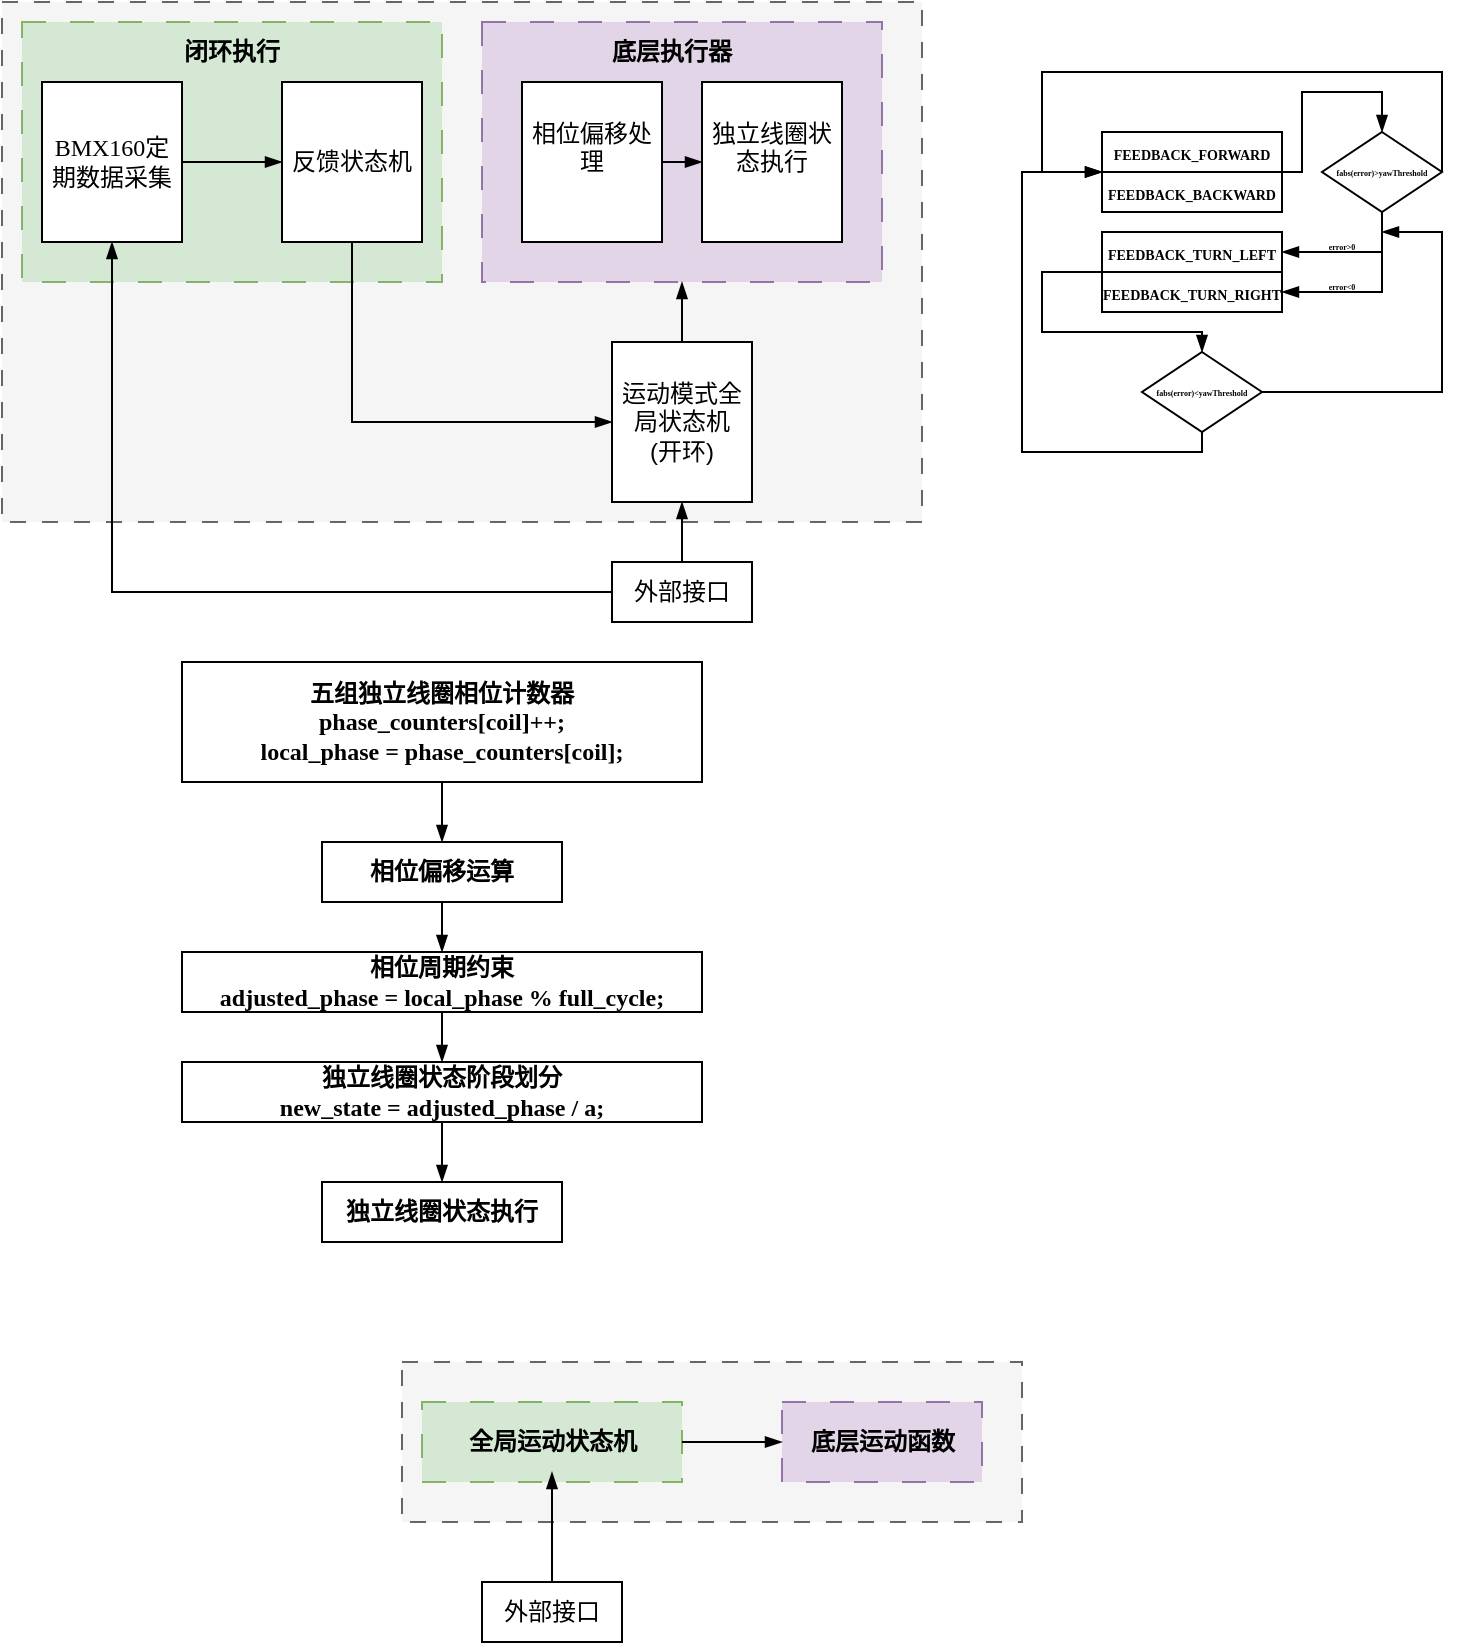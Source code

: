 <mxfile version="28.2.1">
  <diagram name="第 1 页" id="2sRzy5rBmnBKjg-dtoLG">
    <mxGraphModel dx="966" dy="563" grid="1" gridSize="10" guides="1" tooltips="1" connect="1" arrows="1" fold="1" page="1" pageScale="1" pageWidth="827" pageHeight="1169" math="0" shadow="0">
      <root>
        <mxCell id="0" />
        <mxCell id="1" parent="0" />
        <mxCell id="vBWDWhTqrg1nWm1vIP58-36" value="" style="rounded=0;whiteSpace=wrap;html=1;dashed=1;dashPattern=8 8;fillColor=#f5f5f5;fontColor=#333333;strokeColor=#666666;" vertex="1" parent="1">
          <mxGeometry x="20" y="80" width="460" height="260" as="geometry" />
        </mxCell>
        <mxCell id="vBWDWhTqrg1nWm1vIP58-33" value="" style="rounded=0;whiteSpace=wrap;html=1;dashed=1;dashPattern=12 12;fillColor=#e1d5e7;strokeColor=#9673a6;" vertex="1" parent="1">
          <mxGeometry x="260" y="90" width="200" height="130" as="geometry" />
        </mxCell>
        <mxCell id="vBWDWhTqrg1nWm1vIP58-18" value="&lt;font face=&quot;Times New Roman&quot; style=&quot;font-size: 4px;&quot;&gt;&lt;b style=&quot;&quot;&gt;error&amp;gt;0&lt;/b&gt;&lt;/font&gt;" style="text;html=1;align=center;verticalAlign=middle;whiteSpace=wrap;rounded=0;" vertex="1" parent="1">
          <mxGeometry x="660" y="185" width="60" height="30" as="geometry" />
        </mxCell>
        <mxCell id="vBWDWhTqrg1nWm1vIP58-20" value="&lt;font face=&quot;Times New Roman&quot; style=&quot;font-size: 4px;&quot;&gt;&lt;b&gt;error&amp;lt;0&lt;/b&gt;&lt;/font&gt;" style="text;html=1;align=center;verticalAlign=middle;whiteSpace=wrap;rounded=0;" vertex="1" parent="1">
          <mxGeometry x="660" y="205" width="60" height="30" as="geometry" />
        </mxCell>
        <mxCell id="vBWDWhTqrg1nWm1vIP58-4" value="&lt;font face=&quot;Times New Roman&quot; style=&quot;font-size: 7px;&quot;&gt;&lt;b style=&quot;&quot;&gt;FEEDBACK_FORWARD&lt;/b&gt;&lt;/font&gt;" style="rounded=0;whiteSpace=wrap;html=1;" vertex="1" parent="1">
          <mxGeometry x="570" y="145" width="90" height="20" as="geometry" />
        </mxCell>
        <mxCell id="vBWDWhTqrg1nWm1vIP58-5" value="&lt;font face=&quot;Times New Roman&quot; style=&quot;font-size: 7px;&quot;&gt;&lt;b style=&quot;&quot;&gt;FEEDBACK_BACKWARD&lt;/b&gt;&lt;/font&gt;" style="rounded=0;whiteSpace=wrap;html=1;" vertex="1" parent="1">
          <mxGeometry x="570" y="165" width="90" height="20" as="geometry" />
        </mxCell>
        <mxCell id="vBWDWhTqrg1nWm1vIP58-6" value="&lt;font face=&quot;Times New Roman&quot; style=&quot;font-size: 7px;&quot;&gt;&lt;b style=&quot;&quot;&gt;FEEDBACK_TURN_LEFT&lt;/b&gt;&lt;/font&gt;" style="rounded=0;whiteSpace=wrap;html=1;" vertex="1" parent="1">
          <mxGeometry x="570" y="195" width="90" height="20" as="geometry" />
        </mxCell>
        <mxCell id="vBWDWhTqrg1nWm1vIP58-8" value="&lt;font face=&quot;Times New Roman&quot; style=&quot;font-size: 7px;&quot;&gt;&lt;b style=&quot;&quot;&gt;FEEDBACK_TURN_RIGHT&lt;/b&gt;&lt;/font&gt;" style="rounded=0;whiteSpace=wrap;html=1;" vertex="1" parent="1">
          <mxGeometry x="570" y="215" width="90" height="20" as="geometry" />
        </mxCell>
        <mxCell id="vBWDWhTqrg1nWm1vIP58-12" value="&lt;font style=&quot;font-size: 4px;&quot; face=&quot;Times New Roman&quot;&gt;&lt;b style=&quot;line-height: 470%;&quot;&gt;fabs(error)&amp;gt;yawThreshold&lt;/b&gt;&lt;/font&gt;" style="rhombus;whiteSpace=wrap;html=1;align=center;" vertex="1" parent="1">
          <mxGeometry x="680" y="145" width="60" height="40" as="geometry" />
        </mxCell>
        <mxCell id="vBWDWhTqrg1nWm1vIP58-13" value="" style="endArrow=blockThin;html=1;rounded=0;exitX=0.5;exitY=1;exitDx=0;exitDy=0;endFill=1;entryX=1;entryY=0.5;entryDx=0;entryDy=0;" edge="1" parent="1" source="vBWDWhTqrg1nWm1vIP58-12" target="vBWDWhTqrg1nWm1vIP58-6">
          <mxGeometry width="50" height="50" relative="1" as="geometry">
            <mxPoint x="730" y="245" as="sourcePoint" />
            <mxPoint x="710" y="205" as="targetPoint" />
            <Array as="points">
              <mxPoint x="710" y="205" />
            </Array>
          </mxGeometry>
        </mxCell>
        <mxCell id="vBWDWhTqrg1nWm1vIP58-14" value="" style="endArrow=blockThin;html=1;rounded=0;endFill=1;entryX=1;entryY=0.5;entryDx=0;entryDy=0;" edge="1" parent="1" target="vBWDWhTqrg1nWm1vIP58-8">
          <mxGeometry width="50" height="50" relative="1" as="geometry">
            <mxPoint x="710" y="205" as="sourcePoint" />
            <mxPoint x="740" y="265" as="targetPoint" />
            <Array as="points">
              <mxPoint x="710" y="225" />
            </Array>
          </mxGeometry>
        </mxCell>
        <mxCell id="vBWDWhTqrg1nWm1vIP58-16" value="" style="endArrow=blockThin;html=1;rounded=0;endFill=1;exitX=1;exitY=0;exitDx=0;exitDy=0;entryX=0.5;entryY=0;entryDx=0;entryDy=0;" edge="1" parent="1" source="vBWDWhTqrg1nWm1vIP58-5" target="vBWDWhTqrg1nWm1vIP58-12">
          <mxGeometry width="50" height="50" relative="1" as="geometry">
            <mxPoint x="680" y="145" as="sourcePoint" />
            <mxPoint x="730" y="95" as="targetPoint" />
            <Array as="points">
              <mxPoint x="670" y="165" />
              <mxPoint x="670" y="145" />
              <mxPoint x="670" y="125" />
              <mxPoint x="710" y="125" />
            </Array>
          </mxGeometry>
        </mxCell>
        <mxCell id="vBWDWhTqrg1nWm1vIP58-17" value="" style="endArrow=blockThin;html=1;rounded=0;exitX=1;exitY=0.5;exitDx=0;exitDy=0;endFill=1;entryX=0;entryY=1;entryDx=0;entryDy=0;" edge="1" parent="1" source="vBWDWhTqrg1nWm1vIP58-12" target="vBWDWhTqrg1nWm1vIP58-4">
          <mxGeometry width="50" height="50" relative="1" as="geometry">
            <mxPoint x="730" y="265" as="sourcePoint" />
            <mxPoint x="746.72" y="105" as="targetPoint" />
            <Array as="points">
              <mxPoint x="740" y="115" />
              <mxPoint x="640" y="115" />
              <mxPoint x="540" y="115" />
              <mxPoint x="540" y="165" />
            </Array>
          </mxGeometry>
        </mxCell>
        <mxCell id="vBWDWhTqrg1nWm1vIP58-21" value="&lt;font style=&quot;font-size: 4px;&quot; face=&quot;Times New Roman&quot;&gt;&lt;b style=&quot;line-height: 470%;&quot;&gt;fabs(error)&amp;lt;yawThreshold&lt;/b&gt;&lt;/font&gt;" style="rhombus;whiteSpace=wrap;html=1;align=center;" vertex="1" parent="1">
          <mxGeometry x="590" y="255" width="60" height="40" as="geometry" />
        </mxCell>
        <mxCell id="vBWDWhTqrg1nWm1vIP58-23" value="" style="endArrow=blockThin;html=1;rounded=0;endFill=1;entryX=0.5;entryY=0;entryDx=0;entryDy=0;exitX=0;exitY=0;exitDx=0;exitDy=0;" edge="1" parent="1" source="vBWDWhTqrg1nWm1vIP58-8" target="vBWDWhTqrg1nWm1vIP58-21">
          <mxGeometry width="50" height="50" relative="1" as="geometry">
            <mxPoint x="540" y="245" as="sourcePoint" />
            <mxPoint x="560" y="235" as="targetPoint" />
            <Array as="points">
              <mxPoint x="540" y="215" />
              <mxPoint x="540" y="245" />
              <mxPoint x="620" y="245" />
            </Array>
          </mxGeometry>
        </mxCell>
        <mxCell id="vBWDWhTqrg1nWm1vIP58-24" value="" style="endArrow=blockThin;html=1;rounded=0;endFill=1;exitX=0.5;exitY=1;exitDx=0;exitDy=0;" edge="1" parent="1" source="vBWDWhTqrg1nWm1vIP58-21">
          <mxGeometry width="50" height="50" relative="1" as="geometry">
            <mxPoint x="680" y="305" as="sourcePoint" />
            <mxPoint x="570" y="165" as="targetPoint" />
            <Array as="points">
              <mxPoint x="620" y="305" />
              <mxPoint x="530" y="305" />
              <mxPoint x="530" y="165" />
            </Array>
          </mxGeometry>
        </mxCell>
        <mxCell id="vBWDWhTqrg1nWm1vIP58-27" value="" style="endArrow=blockThin;html=1;rounded=0;endFill=1;exitX=1;exitY=0.5;exitDx=0;exitDy=0;" edge="1" parent="1" source="vBWDWhTqrg1nWm1vIP58-21">
          <mxGeometry width="50" height="50" relative="1" as="geometry">
            <mxPoint x="710" y="325" as="sourcePoint" />
            <mxPoint x="710" y="195" as="targetPoint" />
            <Array as="points">
              <mxPoint x="740" y="275" />
              <mxPoint x="740" y="195" />
            </Array>
          </mxGeometry>
        </mxCell>
        <mxCell id="vBWDWhTqrg1nWm1vIP58-30" value="相位偏移处理&lt;div&gt;&lt;br&gt;&lt;/div&gt;" style="rounded=0;whiteSpace=wrap;html=1;" vertex="1" parent="1">
          <mxGeometry x="280" y="120" width="70" height="80" as="geometry" />
        </mxCell>
        <mxCell id="vBWDWhTqrg1nWm1vIP58-31" value="独立线圈状态执行&lt;div&gt;&lt;br&gt;&lt;/div&gt;" style="rounded=0;whiteSpace=wrap;html=1;" vertex="1" parent="1">
          <mxGeometry x="370" y="120" width="70" height="80" as="geometry" />
        </mxCell>
        <mxCell id="vBWDWhTqrg1nWm1vIP58-38" style="edgeStyle=orthogonalEdgeStyle;rounded=0;orthogonalLoop=1;jettySize=auto;html=1;exitX=0.5;exitY=0;exitDx=0;exitDy=0;entryX=0.5;entryY=1;entryDx=0;entryDy=0;endArrow=blockThin;endFill=1;" edge="1" parent="1" source="vBWDWhTqrg1nWm1vIP58-32" target="vBWDWhTqrg1nWm1vIP58-33">
          <mxGeometry relative="1" as="geometry" />
        </mxCell>
        <mxCell id="vBWDWhTqrg1nWm1vIP58-32" value="运动模式全局状态机&lt;div&gt;(开环)&lt;/div&gt;" style="rounded=0;whiteSpace=wrap;html=1;" vertex="1" parent="1">
          <mxGeometry x="325" y="250" width="70" height="80" as="geometry" />
        </mxCell>
        <mxCell id="vBWDWhTqrg1nWm1vIP58-34" value="&lt;b&gt;&lt;font face=&quot;宋体&quot;&gt;底层执行器&lt;/font&gt;&lt;/b&gt;" style="text;html=1;align=center;verticalAlign=middle;whiteSpace=wrap;rounded=0;" vertex="1" parent="1">
          <mxGeometry x="320" y="90" width="70" height="30" as="geometry" />
        </mxCell>
        <mxCell id="vBWDWhTqrg1nWm1vIP58-37" style="edgeStyle=orthogonalEdgeStyle;rounded=0;orthogonalLoop=1;jettySize=auto;html=1;exitX=0.5;exitY=0;exitDx=0;exitDy=0;entryX=0.5;entryY=1;entryDx=0;entryDy=0;endArrow=blockThin;endFill=1;" edge="1" parent="1" source="vBWDWhTqrg1nWm1vIP58-35" target="vBWDWhTqrg1nWm1vIP58-32">
          <mxGeometry relative="1" as="geometry" />
        </mxCell>
        <mxCell id="vBWDWhTqrg1nWm1vIP58-35" value="外部接口" style="rounded=0;whiteSpace=wrap;html=1;" vertex="1" parent="1">
          <mxGeometry x="325" y="360" width="70" height="30" as="geometry" />
        </mxCell>
        <mxCell id="vBWDWhTqrg1nWm1vIP58-41" value="" style="endArrow=blockThin;html=1;rounded=0;exitX=1;exitY=0.5;exitDx=0;exitDy=0;endFill=1;entryX=0;entryY=0.5;entryDx=0;entryDy=0;" edge="1" parent="1" source="vBWDWhTqrg1nWm1vIP58-30" target="vBWDWhTqrg1nWm1vIP58-31">
          <mxGeometry width="50" height="50" relative="1" as="geometry">
            <mxPoint x="520" y="180" as="sourcePoint" />
            <mxPoint x="570" y="130" as="targetPoint" />
          </mxGeometry>
        </mxCell>
        <mxCell id="vBWDWhTqrg1nWm1vIP58-43" value="" style="rounded=0;whiteSpace=wrap;html=1;dashed=1;dashPattern=12 12;fillColor=#d5e8d4;strokeColor=#82b366;" vertex="1" parent="1">
          <mxGeometry x="30" y="90" width="210" height="130" as="geometry" />
        </mxCell>
        <mxCell id="vBWDWhTqrg1nWm1vIP58-39" style="edgeStyle=orthogonalEdgeStyle;rounded=0;orthogonalLoop=1;jettySize=auto;html=1;exitX=1;exitY=0.5;exitDx=0;exitDy=0;endArrow=blockThin;endFill=1;" edge="1" parent="1" source="vBWDWhTqrg1nWm1vIP58-1" target="vBWDWhTqrg1nWm1vIP58-28">
          <mxGeometry relative="1" as="geometry" />
        </mxCell>
        <mxCell id="vBWDWhTqrg1nWm1vIP58-1" value="&lt;font face=&quot;Times New Roman&quot;&gt;BMX160定期数据采集&lt;/font&gt;" style="rounded=0;whiteSpace=wrap;html=1;" vertex="1" parent="1">
          <mxGeometry x="40" y="120" width="70" height="80" as="geometry" />
        </mxCell>
        <mxCell id="vBWDWhTqrg1nWm1vIP58-28" value="反馈状态机" style="rounded=0;whiteSpace=wrap;html=1;" vertex="1" parent="1">
          <mxGeometry x="160" y="120" width="70" height="80" as="geometry" />
        </mxCell>
        <mxCell id="vBWDWhTqrg1nWm1vIP58-42" style="edgeStyle=orthogonalEdgeStyle;rounded=0;orthogonalLoop=1;jettySize=auto;html=1;exitX=0.5;exitY=1;exitDx=0;exitDy=0;entryX=0;entryY=0.5;entryDx=0;entryDy=0;endArrow=blockThin;endFill=1;" edge="1" parent="1" source="vBWDWhTqrg1nWm1vIP58-28" target="vBWDWhTqrg1nWm1vIP58-32">
          <mxGeometry relative="1" as="geometry" />
        </mxCell>
        <mxCell id="vBWDWhTqrg1nWm1vIP58-44" style="edgeStyle=orthogonalEdgeStyle;rounded=0;orthogonalLoop=1;jettySize=auto;html=1;exitX=0;exitY=0.5;exitDx=0;exitDy=0;entryX=0.5;entryY=1;entryDx=0;entryDy=0;endArrow=blockThin;endFill=1;" edge="1" parent="1" source="vBWDWhTqrg1nWm1vIP58-35" target="vBWDWhTqrg1nWm1vIP58-1">
          <mxGeometry relative="1" as="geometry" />
        </mxCell>
        <mxCell id="vBWDWhTqrg1nWm1vIP58-45" value="&lt;b&gt;&lt;font face=&quot;宋体&quot;&gt;闭环执行&lt;/font&gt;&lt;/b&gt;" style="text;html=1;align=center;verticalAlign=middle;whiteSpace=wrap;rounded=0;" vertex="1" parent="1">
          <mxGeometry x="100" y="90" width="70" height="30" as="geometry" />
        </mxCell>
        <mxCell id="vBWDWhTqrg1nWm1vIP58-51" style="edgeStyle=orthogonalEdgeStyle;rounded=0;orthogonalLoop=1;jettySize=auto;html=1;exitX=0.5;exitY=1;exitDx=0;exitDy=0;entryX=0.5;entryY=0;entryDx=0;entryDy=0;endArrow=blockThin;endFill=1;" edge="1" parent="1" source="vBWDWhTqrg1nWm1vIP58-46" target="vBWDWhTqrg1nWm1vIP58-47">
          <mxGeometry relative="1" as="geometry" />
        </mxCell>
        <mxCell id="vBWDWhTqrg1nWm1vIP58-46" value="&lt;font face=&quot;宋体&quot;&gt;&lt;b&gt;五组独立线圈相位计数器&lt;/b&gt;&lt;/font&gt;&lt;div&gt;&lt;font face=&quot;宋体&quot;&gt;&lt;b&gt;phase_counters[coil]++;&lt;/b&gt;&lt;/font&gt;&lt;/div&gt;&lt;div&gt;&lt;font face=&quot;宋体&quot;&gt;&lt;b&gt;local_phase = phase_counters[coil];&lt;/b&gt;&lt;/font&gt;&lt;/div&gt;" style="rounded=0;whiteSpace=wrap;html=1;" vertex="1" parent="1">
          <mxGeometry x="110" y="410" width="260" height="60" as="geometry" />
        </mxCell>
        <mxCell id="vBWDWhTqrg1nWm1vIP58-52" style="edgeStyle=orthogonalEdgeStyle;rounded=0;orthogonalLoop=1;jettySize=auto;html=1;exitX=0.5;exitY=1;exitDx=0;exitDy=0;entryX=0.5;entryY=0;entryDx=0;entryDy=0;endArrow=blockThin;endFill=1;" edge="1" parent="1" source="vBWDWhTqrg1nWm1vIP58-47" target="vBWDWhTqrg1nWm1vIP58-48">
          <mxGeometry relative="1" as="geometry" />
        </mxCell>
        <mxCell id="vBWDWhTqrg1nWm1vIP58-47" value="&lt;b&gt;相位偏移运算&lt;/b&gt;" style="rounded=0;whiteSpace=wrap;html=1;" vertex="1" parent="1">
          <mxGeometry x="180" y="500" width="120" height="30" as="geometry" />
        </mxCell>
        <mxCell id="vBWDWhTqrg1nWm1vIP58-53" style="edgeStyle=orthogonalEdgeStyle;rounded=0;orthogonalLoop=1;jettySize=auto;html=1;exitX=0.5;exitY=1;exitDx=0;exitDy=0;entryX=0.5;entryY=0;entryDx=0;entryDy=0;endArrow=blockThin;endFill=1;" edge="1" parent="1" source="vBWDWhTqrg1nWm1vIP58-48" target="vBWDWhTqrg1nWm1vIP58-49">
          <mxGeometry relative="1" as="geometry" />
        </mxCell>
        <mxCell id="vBWDWhTqrg1nWm1vIP58-48" value="&lt;font face=&quot;Times New Roman&quot;&gt;&lt;b&gt;相位周期约束&lt;/b&gt;&lt;/font&gt;&lt;div&gt;&lt;font face=&quot;Times New Roman&quot;&gt;&lt;b&gt;adjusted_phase = local_phase % full_cycle;&lt;/b&gt;&lt;/font&gt;&lt;/div&gt;" style="rounded=0;whiteSpace=wrap;html=1;" vertex="1" parent="1">
          <mxGeometry x="110" y="555" width="260" height="30" as="geometry" />
        </mxCell>
        <mxCell id="vBWDWhTqrg1nWm1vIP58-54" style="edgeStyle=orthogonalEdgeStyle;rounded=0;orthogonalLoop=1;jettySize=auto;html=1;exitX=0.5;exitY=1;exitDx=0;exitDy=0;endArrow=blockThin;endFill=1;" edge="1" parent="1" source="vBWDWhTqrg1nWm1vIP58-49" target="vBWDWhTqrg1nWm1vIP58-50">
          <mxGeometry relative="1" as="geometry" />
        </mxCell>
        <mxCell id="vBWDWhTqrg1nWm1vIP58-49" value="&lt;div&gt;&lt;font face=&quot;Times New Roman&quot;&gt;&lt;b&gt;独立线圈状态阶段划分&lt;/b&gt;&lt;/font&gt;&lt;/div&gt;&lt;font face=&quot;Times New Roman&quot;&gt;&lt;b&gt;new_state = adjusted_phase / a;&lt;/b&gt;&lt;/font&gt;" style="rounded=0;whiteSpace=wrap;html=1;" vertex="1" parent="1">
          <mxGeometry x="110" y="610" width="260" height="30" as="geometry" />
        </mxCell>
        <mxCell id="vBWDWhTqrg1nWm1vIP58-50" value="&lt;b&gt;独立线圈状态执行&lt;/b&gt;" style="rounded=0;whiteSpace=wrap;html=1;" vertex="1" parent="1">
          <mxGeometry x="180" y="670" width="120" height="30" as="geometry" />
        </mxCell>
        <mxCell id="vBWDWhTqrg1nWm1vIP58-55" value="" style="rounded=0;whiteSpace=wrap;html=1;dashed=1;dashPattern=8 8;fillColor=#f5f5f5;fontColor=#333333;strokeColor=#666666;" vertex="1" parent="1">
          <mxGeometry x="220" y="760" width="310" height="80" as="geometry" />
        </mxCell>
        <mxCell id="vBWDWhTqrg1nWm1vIP58-56" value="" style="rounded=0;whiteSpace=wrap;html=1;dashed=1;dashPattern=12 12;fillColor=#e1d5e7;strokeColor=#9673a6;" vertex="1" parent="1">
          <mxGeometry x="410" y="780" width="100" height="40" as="geometry" />
        </mxCell>
        <mxCell id="vBWDWhTqrg1nWm1vIP58-61" value="&lt;b&gt;&lt;font face=&quot;宋体&quot;&gt;底层运动函数&lt;/font&gt;&lt;/b&gt;" style="text;html=1;align=center;verticalAlign=middle;whiteSpace=wrap;rounded=0;" vertex="1" parent="1">
          <mxGeometry x="417.5" y="785" width="85" height="30" as="geometry" />
        </mxCell>
        <mxCell id="vBWDWhTqrg1nWm1vIP58-63" value="外部接口" style="rounded=0;whiteSpace=wrap;html=1;" vertex="1" parent="1">
          <mxGeometry x="260" y="870" width="70" height="30" as="geometry" />
        </mxCell>
        <mxCell id="vBWDWhTqrg1nWm1vIP58-65" value="" style="rounded=0;whiteSpace=wrap;html=1;dashed=1;dashPattern=12 12;fillColor=#d5e8d4;strokeColor=#82b366;" vertex="1" parent="1">
          <mxGeometry x="230" y="780" width="130" height="40" as="geometry" />
        </mxCell>
        <mxCell id="vBWDWhTqrg1nWm1vIP58-71" value="&lt;b&gt;&lt;font face=&quot;宋体&quot;&gt;全局运动状态机&lt;/font&gt;&lt;/b&gt;" style="text;html=1;align=center;verticalAlign=middle;whiteSpace=wrap;rounded=0;" vertex="1" parent="1">
          <mxGeometry x="247.5" y="785" width="95" height="30" as="geometry" />
        </mxCell>
        <mxCell id="vBWDWhTqrg1nWm1vIP58-72" value="" style="endArrow=blockThin;html=1;rounded=0;endFill=1;entryX=0;entryY=0.5;entryDx=0;entryDy=0;exitX=1;exitY=0.5;exitDx=0;exitDy=0;" edge="1" parent="1" source="vBWDWhTqrg1nWm1vIP58-65" target="vBWDWhTqrg1nWm1vIP58-56">
          <mxGeometry width="50" height="50" relative="1" as="geometry">
            <mxPoint x="330" y="900" as="sourcePoint" />
            <mxPoint x="380" y="850" as="targetPoint" />
          </mxGeometry>
        </mxCell>
        <mxCell id="vBWDWhTqrg1nWm1vIP58-73" style="edgeStyle=orthogonalEdgeStyle;rounded=0;orthogonalLoop=1;jettySize=auto;html=1;exitX=0.5;exitY=0;exitDx=0;exitDy=0;entryX=0.5;entryY=1;entryDx=0;entryDy=0;endArrow=blockThin;endFill=1;" edge="1" parent="1" source="vBWDWhTqrg1nWm1vIP58-63" target="vBWDWhTqrg1nWm1vIP58-71">
          <mxGeometry relative="1" as="geometry" />
        </mxCell>
      </root>
    </mxGraphModel>
  </diagram>
</mxfile>
